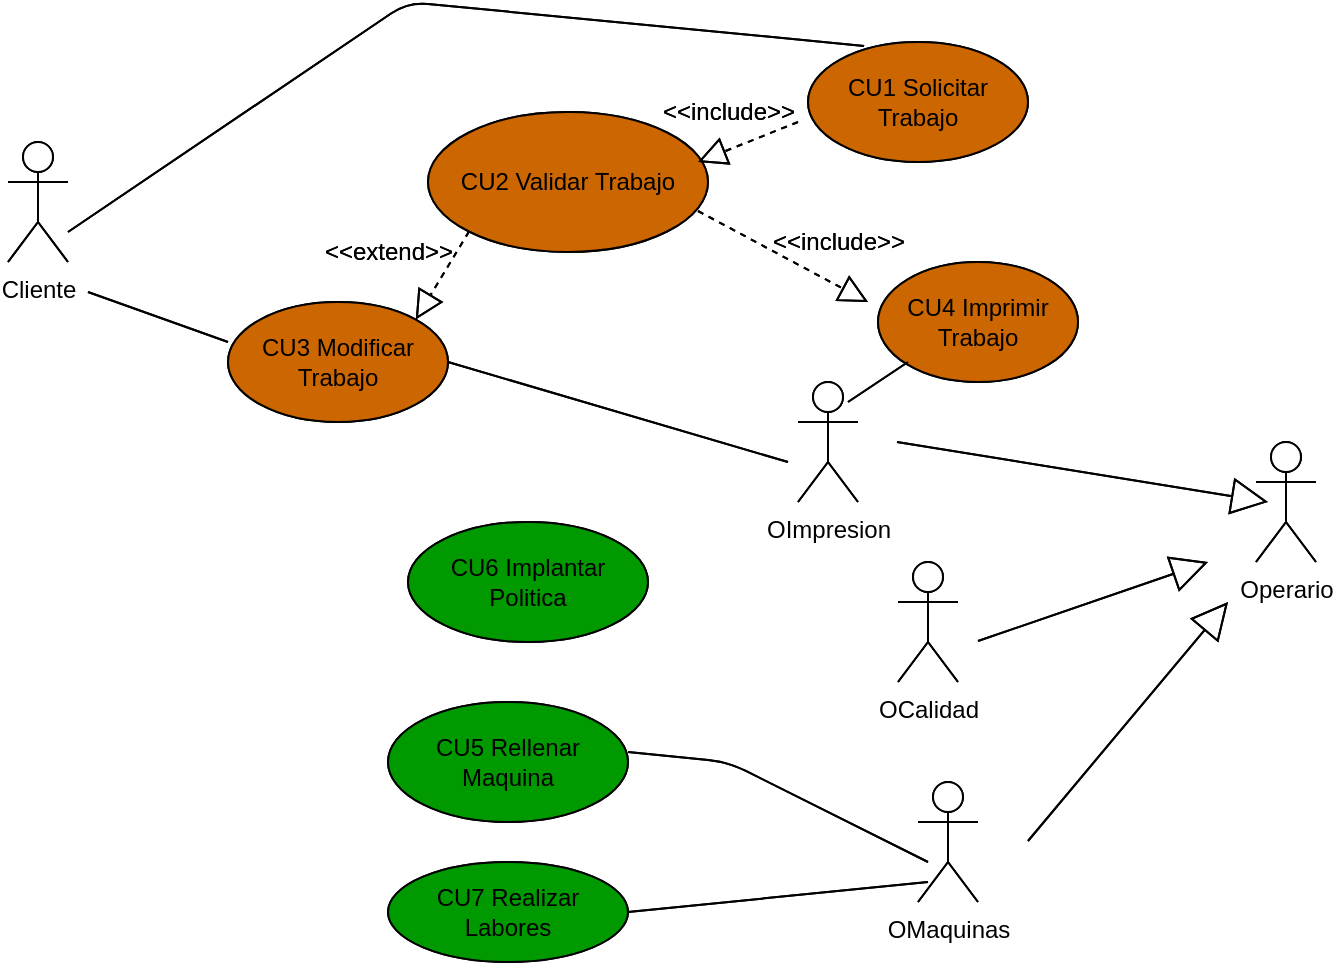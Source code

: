 <mxfile version="12.3.3" type="device" pages="1"><diagram id="n1gcUGyD253cdeYOa6X3" name="Page-1"><mxGraphModel dx="1422" dy="803" grid="1" gridSize="10" guides="1" tooltips="1" connect="1" arrows="1" fold="1" page="1" pageScale="1" pageWidth="1654" pageHeight="1169" math="0" shadow="0"><root><mxCell id="0"/><mxCell id="1" parent="0"/><mxCell id="3D6w9E95ZV0yJmnLJkiV-1" value="&lt;div&gt;Cliente&lt;/div&gt;&lt;div&gt;&lt;br&gt;&lt;/div&gt;" style="shape=umlActor;verticalLabelPosition=bottom;labelBackgroundColor=#ffffff;verticalAlign=top;html=1;" parent="1" vertex="1"><mxGeometry x="170" y="90" width="30" height="60" as="geometry"/></mxCell><mxCell id="3D6w9E95ZV0yJmnLJkiV-2" value="&lt;div&gt;OCalidad&lt;/div&gt;&lt;div&gt;&lt;br&gt;&lt;/div&gt;" style="shape=umlActor;verticalLabelPosition=bottom;labelBackgroundColor=#ffffff;verticalAlign=top;html=1;" parent="1" vertex="1"><mxGeometry x="615" y="300" width="30" height="60" as="geometry"/></mxCell><mxCell id="3D6w9E95ZV0yJmnLJkiV-3" value="OImpresion" style="shape=umlActor;verticalLabelPosition=bottom;labelBackgroundColor=#ffffff;verticalAlign=top;html=1;" parent="1" vertex="1"><mxGeometry x="565" y="210" width="30" height="60" as="geometry"/></mxCell><mxCell id="3D6w9E95ZV0yJmnLJkiV-5" value="&lt;div&gt;OMaquinas&lt;/div&gt;&lt;div&gt;&lt;br&gt;&lt;/div&gt;" style="shape=umlActor;verticalLabelPosition=bottom;labelBackgroundColor=#ffffff;verticalAlign=top;html=1;" parent="1" vertex="1"><mxGeometry x="625" y="410" width="30" height="60" as="geometry"/></mxCell><mxCell id="3D6w9E95ZV0yJmnLJkiV-6" value="&lt;div&gt;Operario&lt;/div&gt;&lt;div&gt;&lt;br&gt;&lt;/div&gt;" style="shape=umlActor;verticalLabelPosition=bottom;labelBackgroundColor=#ffffff;verticalAlign=top;html=1;" parent="1" vertex="1"><mxGeometry x="794" y="240" width="30" height="60" as="geometry"/></mxCell><mxCell id="3D6w9E95ZV0yJmnLJkiV-8" value="CU7 Realizar Labores" style="ellipse;whiteSpace=wrap;html=1;" parent="1" vertex="1"><mxGeometry x="360" y="450" width="120" height="50" as="geometry"/></mxCell><mxCell id="3D6w9E95ZV0yJmnLJkiV-9" value="CU5 Rellenar Maquina" style="ellipse;whiteSpace=wrap;html=1;" parent="1" vertex="1"><mxGeometry x="360" y="370" width="120" height="60" as="geometry"/></mxCell><mxCell id="3D6w9E95ZV0yJmnLJkiV-10" value="CU6 Implantar Politica" style="ellipse;whiteSpace=wrap;html=1;" parent="1" vertex="1"><mxGeometry x="370" y="280" width="120" height="60" as="geometry"/></mxCell><mxCell id="3D6w9E95ZV0yJmnLJkiV-11" value="CU3 Modificar Trabajo" style="ellipse;whiteSpace=wrap;html=1;" parent="1" vertex="1"><mxGeometry x="280" y="170" width="110" height="60" as="geometry"/></mxCell><mxCell id="3D6w9E95ZV0yJmnLJkiV-12" value="CU2 Validar Trabajo" style="ellipse;whiteSpace=wrap;html=1;" parent="1" vertex="1"><mxGeometry x="380" y="75" width="140" height="70" as="geometry"/></mxCell><mxCell id="3D6w9E95ZV0yJmnLJkiV-13" value="CU4 Imprimir Trabajo" style="ellipse;whiteSpace=wrap;html=1;" parent="1" vertex="1"><mxGeometry x="605" y="150" width="100" height="60" as="geometry"/></mxCell><mxCell id="3D6w9E95ZV0yJmnLJkiV-14" value="CU1 Solicitar Trabajo" style="ellipse;whiteSpace=wrap;html=1;" parent="1" vertex="1"><mxGeometry x="570" y="40" width="110" height="60" as="geometry"/></mxCell><mxCell id="3D6w9E95ZV0yJmnLJkiV-15" value="" style="endArrow=block;endSize=16;endFill=0;html=1;" parent="1" edge="1"><mxGeometry width="160" relative="1" as="geometry"><mxPoint x="614.5" y="240" as="sourcePoint"/><mxPoint x="800" y="270" as="targetPoint"/></mxGeometry></mxCell><mxCell id="3D6w9E95ZV0yJmnLJkiV-17" value="" style="endArrow=block;endSize=16;endFill=0;html=1;" parent="1" edge="1"><mxGeometry width="160" relative="1" as="geometry"><mxPoint x="655" y="339.5" as="sourcePoint"/><mxPoint x="770" y="300" as="targetPoint"/></mxGeometry></mxCell><mxCell id="3D6w9E95ZV0yJmnLJkiV-18" value="" style="endArrow=block;endSize=16;endFill=0;html=1;" parent="1" edge="1"><mxGeometry width="160" relative="1" as="geometry"><mxPoint x="680" y="439.5" as="sourcePoint"/><mxPoint x="780" y="320" as="targetPoint"/></mxGeometry></mxCell><mxCell id="IfPlkiIF_Qkr7tkXmBhE-1" value="" style="endArrow=none;html=1;entryX=0.167;entryY=0.833;entryDx=0;entryDy=0;entryPerimeter=0;" edge="1" parent="1" target="3D6w9E95ZV0yJmnLJkiV-5"><mxGeometry width="50" height="50" relative="1" as="geometry"><mxPoint x="480" y="475" as="sourcePoint"/><mxPoint x="530" y="425" as="targetPoint"/></mxGeometry></mxCell><mxCell id="IfPlkiIF_Qkr7tkXmBhE-2" value="" style="endArrow=none;html=1;" edge="1" parent="1"><mxGeometry width="50" height="50" relative="1" as="geometry"><mxPoint x="480" y="395" as="sourcePoint"/><mxPoint x="630" y="450" as="targetPoint"/><Array as="points"><mxPoint x="530" y="400"/></Array></mxGeometry></mxCell><mxCell id="IfPlkiIF_Qkr7tkXmBhE-3" value="" style="endArrow=none;html=1;entryX=0.255;entryY=0.033;entryDx=0;entryDy=0;entryPerimeter=0;" edge="1" parent="1" target="3D6w9E95ZV0yJmnLJkiV-14"><mxGeometry width="50" height="50" relative="1" as="geometry"><mxPoint x="200" y="135" as="sourcePoint"/><mxPoint x="590" y="20" as="targetPoint"/><Array as="points"><mxPoint x="370" y="20"/></Array></mxGeometry></mxCell><mxCell id="IfPlkiIF_Qkr7tkXmBhE-7" value="" style="endArrow=block;dashed=1;endFill=0;endSize=12;html=1;" edge="1" parent="1"><mxGeometry width="160" relative="1" as="geometry"><mxPoint x="515" y="124.5" as="sourcePoint"/><mxPoint x="600" y="170" as="targetPoint"/></mxGeometry></mxCell><mxCell id="IfPlkiIF_Qkr7tkXmBhE-8" value="&amp;lt;&amp;lt;include&amp;gt;&amp;gt;" style="text;html=1;align=center;verticalAlign=middle;resizable=0;points=[];;autosize=1;" vertex="1" parent="1"><mxGeometry x="545" y="130" width="80" height="20" as="geometry"/></mxCell><mxCell id="IfPlkiIF_Qkr7tkXmBhE-9" value="" style="endArrow=block;dashed=1;endFill=0;endSize=12;html=1;entryX=1;entryY=0;entryDx=0;entryDy=0;exitX=0;exitY=1;exitDx=0;exitDy=0;" edge="1" parent="1" source="3D6w9E95ZV0yJmnLJkiV-12" target="3D6w9E95ZV0yJmnLJkiV-11"><mxGeometry width="160" relative="1" as="geometry"><mxPoint x="400" y="129.5" as="sourcePoint"/><mxPoint x="560" y="129.5" as="targetPoint"/></mxGeometry></mxCell><mxCell id="IfPlkiIF_Qkr7tkXmBhE-10" value="&amp;lt;&amp;lt;extend&amp;gt;&amp;gt;" style="text;html=1;align=center;verticalAlign=middle;resizable=0;points=[];;autosize=1;" vertex="1" parent="1"><mxGeometry x="320" y="135" width="80" height="20" as="geometry"/></mxCell><mxCell id="IfPlkiIF_Qkr7tkXmBhE-11" value="" style="endArrow=block;dashed=1;endFill=0;endSize=12;html=1;" edge="1" parent="1"><mxGeometry width="160" relative="1" as="geometry"><mxPoint x="565" y="80" as="sourcePoint"/><mxPoint x="515" y="100" as="targetPoint"/></mxGeometry></mxCell><mxCell id="IfPlkiIF_Qkr7tkXmBhE-12" value="&amp;lt;&amp;lt;include&amp;gt;&amp;gt;" style="text;html=1;align=center;verticalAlign=middle;resizable=0;points=[];;autosize=1;" vertex="1" parent="1"><mxGeometry x="490" y="65" width="80" height="20" as="geometry"/></mxCell><mxCell id="IfPlkiIF_Qkr7tkXmBhE-13" value="" style="endArrow=none;html=1;" edge="1" parent="1"><mxGeometry width="50" height="50" relative="1" as="geometry"><mxPoint x="590" y="220" as="sourcePoint"/><mxPoint x="620" y="200" as="targetPoint"/></mxGeometry></mxCell><mxCell id="IfPlkiIF_Qkr7tkXmBhE-14" value="" style="endArrow=none;html=1;" edge="1" parent="1"><mxGeometry width="50" height="50" relative="1" as="geometry"><mxPoint x="560" y="250" as="sourcePoint"/><mxPoint x="390" y="200" as="targetPoint"/></mxGeometry></mxCell><mxCell id="IfPlkiIF_Qkr7tkXmBhE-15" value="" style="endArrow=none;html=1;entryX=0;entryY=0.333;entryDx=0;entryDy=0;entryPerimeter=0;" edge="1" parent="1" target="3D6w9E95ZV0yJmnLJkiV-11"><mxGeometry width="50" height="50" relative="1" as="geometry"><mxPoint x="210" y="165" as="sourcePoint"/><mxPoint x="260" y="195" as="targetPoint"/></mxGeometry></mxCell><mxCell id="IfPlkiIF_Qkr7tkXmBhE-16" value="fondo" parent="0"/><mxCell id="IfPlkiIF_Qkr7tkXmBhE-17" value="&lt;div&gt;Cliente&lt;/div&gt;&lt;div&gt;&lt;br&gt;&lt;/div&gt;" style="shape=umlActor;verticalLabelPosition=bottom;labelBackgroundColor=#ffffff;verticalAlign=top;html=1;" vertex="1" parent="IfPlkiIF_Qkr7tkXmBhE-16"><mxGeometry x="170" y="90" width="30" height="60" as="geometry"/></mxCell><mxCell id="IfPlkiIF_Qkr7tkXmBhE-18" value="&lt;div&gt;OCalidad&lt;/div&gt;&lt;div&gt;&lt;br&gt;&lt;/div&gt;" style="shape=umlActor;verticalLabelPosition=bottom;labelBackgroundColor=#ffffff;verticalAlign=top;html=1;" vertex="1" parent="IfPlkiIF_Qkr7tkXmBhE-16"><mxGeometry x="615" y="300" width="30" height="60" as="geometry"/></mxCell><mxCell id="IfPlkiIF_Qkr7tkXmBhE-19" value="OImpresion" style="shape=umlActor;verticalLabelPosition=bottom;labelBackgroundColor=#ffffff;verticalAlign=top;html=1;" vertex="1" parent="IfPlkiIF_Qkr7tkXmBhE-16"><mxGeometry x="565" y="210" width="30" height="60" as="geometry"/></mxCell><mxCell id="IfPlkiIF_Qkr7tkXmBhE-20" value="&lt;div&gt;OMaquinas&lt;/div&gt;&lt;div&gt;&lt;br&gt;&lt;/div&gt;" style="shape=umlActor;verticalLabelPosition=bottom;labelBackgroundColor=#ffffff;verticalAlign=top;html=1;" vertex="1" parent="IfPlkiIF_Qkr7tkXmBhE-16"><mxGeometry x="625" y="410" width="30" height="60" as="geometry"/></mxCell><mxCell id="IfPlkiIF_Qkr7tkXmBhE-21" value="&lt;div&gt;Operario&lt;/div&gt;&lt;div&gt;&lt;br&gt;&lt;/div&gt;" style="shape=umlActor;verticalLabelPosition=bottom;labelBackgroundColor=#ffffff;verticalAlign=top;html=1;" vertex="1" parent="IfPlkiIF_Qkr7tkXmBhE-16"><mxGeometry x="794" y="240" width="30" height="60" as="geometry"/></mxCell><mxCell id="IfPlkiIF_Qkr7tkXmBhE-22" value="CU7 Realizar Labores" style="ellipse;whiteSpace=wrap;html=1;fillColor=#009900;" vertex="1" parent="IfPlkiIF_Qkr7tkXmBhE-16"><mxGeometry x="360" y="450" width="120" height="50" as="geometry"/></mxCell><mxCell id="IfPlkiIF_Qkr7tkXmBhE-23" value="CU5 Rellenar Maquina" style="ellipse;whiteSpace=wrap;html=1;fillColor=#009900;" vertex="1" parent="IfPlkiIF_Qkr7tkXmBhE-16"><mxGeometry x="360" y="370" width="120" height="60" as="geometry"/></mxCell><mxCell id="IfPlkiIF_Qkr7tkXmBhE-24" value="CU6 Implantar Politica" style="ellipse;whiteSpace=wrap;html=1;fillColor=#009900;" vertex="1" parent="IfPlkiIF_Qkr7tkXmBhE-16"><mxGeometry x="370" y="280" width="120" height="60" as="geometry"/></mxCell><mxCell id="IfPlkiIF_Qkr7tkXmBhE-25" value="CU3 Modificar Trabajo" style="ellipse;whiteSpace=wrap;html=1;fillColor=#CC6600;" vertex="1" parent="IfPlkiIF_Qkr7tkXmBhE-16"><mxGeometry x="280" y="170" width="110" height="60" as="geometry"/></mxCell><mxCell id="IfPlkiIF_Qkr7tkXmBhE-26" value="CU2 Validar Trabajo" style="ellipse;whiteSpace=wrap;html=1;fillColor=#CC6600;" vertex="1" parent="IfPlkiIF_Qkr7tkXmBhE-16"><mxGeometry x="380" y="75" width="140" height="70" as="geometry"/></mxCell><mxCell id="IfPlkiIF_Qkr7tkXmBhE-27" value="CU4 Imprimir Trabajo" style="ellipse;whiteSpace=wrap;html=1;fillColor=#CC6600;" vertex="1" parent="IfPlkiIF_Qkr7tkXmBhE-16"><mxGeometry x="605" y="150" width="100" height="60" as="geometry"/></mxCell><mxCell id="IfPlkiIF_Qkr7tkXmBhE-28" value="CU1 Solicitar Trabajo" style="ellipse;whiteSpace=wrap;html=1;fillColor=#CC6600;" vertex="1" parent="IfPlkiIF_Qkr7tkXmBhE-16"><mxGeometry x="570" y="40" width="110" height="60" as="geometry"/></mxCell><mxCell id="IfPlkiIF_Qkr7tkXmBhE-29" value="" style="endArrow=block;endSize=16;endFill=0;html=1;" edge="1" parent="IfPlkiIF_Qkr7tkXmBhE-16"><mxGeometry width="160" relative="1" as="geometry"><mxPoint x="614.5" y="240" as="sourcePoint"/><mxPoint x="800" y="270" as="targetPoint"/></mxGeometry></mxCell><mxCell id="IfPlkiIF_Qkr7tkXmBhE-30" value="" style="endArrow=block;endSize=16;endFill=0;html=1;" edge="1" parent="IfPlkiIF_Qkr7tkXmBhE-16"><mxGeometry width="160" relative="1" as="geometry"><mxPoint x="655" y="339.5" as="sourcePoint"/><mxPoint x="770" y="300" as="targetPoint"/></mxGeometry></mxCell><mxCell id="IfPlkiIF_Qkr7tkXmBhE-31" value="" style="endArrow=block;endSize=16;endFill=0;html=1;" edge="1" parent="IfPlkiIF_Qkr7tkXmBhE-16"><mxGeometry width="160" relative="1" as="geometry"><mxPoint x="680" y="439.5" as="sourcePoint"/><mxPoint x="780" y="320" as="targetPoint"/></mxGeometry></mxCell><mxCell id="IfPlkiIF_Qkr7tkXmBhE-32" value="" style="endArrow=none;html=1;entryX=0.167;entryY=0.833;entryDx=0;entryDy=0;entryPerimeter=0;" edge="1" parent="IfPlkiIF_Qkr7tkXmBhE-16" target="IfPlkiIF_Qkr7tkXmBhE-20"><mxGeometry width="50" height="50" relative="1" as="geometry"><mxPoint x="480" y="475" as="sourcePoint"/><mxPoint x="530" y="425" as="targetPoint"/></mxGeometry></mxCell><mxCell id="IfPlkiIF_Qkr7tkXmBhE-33" value="" style="endArrow=none;html=1;" edge="1" parent="IfPlkiIF_Qkr7tkXmBhE-16"><mxGeometry width="50" height="50" relative="1" as="geometry"><mxPoint x="480" y="395" as="sourcePoint"/><mxPoint x="630" y="450" as="targetPoint"/><Array as="points"><mxPoint x="530" y="400"/></Array></mxGeometry></mxCell><mxCell id="IfPlkiIF_Qkr7tkXmBhE-34" value="" style="endArrow=none;html=1;entryX=0.255;entryY=0.033;entryDx=0;entryDy=0;entryPerimeter=0;" edge="1" parent="IfPlkiIF_Qkr7tkXmBhE-16" target="IfPlkiIF_Qkr7tkXmBhE-28"><mxGeometry width="50" height="50" relative="1" as="geometry"><mxPoint x="200" y="135" as="sourcePoint"/><mxPoint x="590" y="20" as="targetPoint"/><Array as="points"><mxPoint x="370" y="20"/></Array></mxGeometry></mxCell><mxCell id="IfPlkiIF_Qkr7tkXmBhE-35" value="" style="endArrow=block;dashed=1;endFill=0;endSize=12;html=1;" edge="1" parent="IfPlkiIF_Qkr7tkXmBhE-16"><mxGeometry width="160" relative="1" as="geometry"><mxPoint x="515" y="124.5" as="sourcePoint"/><mxPoint x="600" y="170" as="targetPoint"/></mxGeometry></mxCell><mxCell id="IfPlkiIF_Qkr7tkXmBhE-36" value="&amp;lt;&amp;lt;include&amp;gt;&amp;gt;" style="text;html=1;align=center;verticalAlign=middle;resizable=0;points=[];;autosize=1;" vertex="1" parent="IfPlkiIF_Qkr7tkXmBhE-16"><mxGeometry x="545" y="130" width="80" height="20" as="geometry"/></mxCell><mxCell id="IfPlkiIF_Qkr7tkXmBhE-37" value="" style="endArrow=block;dashed=1;endFill=0;endSize=12;html=1;entryX=1;entryY=0;entryDx=0;entryDy=0;exitX=0;exitY=1;exitDx=0;exitDy=0;" edge="1" parent="IfPlkiIF_Qkr7tkXmBhE-16" source="IfPlkiIF_Qkr7tkXmBhE-26" target="IfPlkiIF_Qkr7tkXmBhE-25"><mxGeometry width="160" relative="1" as="geometry"><mxPoint x="400" y="129.5" as="sourcePoint"/><mxPoint x="560" y="129.5" as="targetPoint"/></mxGeometry></mxCell><mxCell id="IfPlkiIF_Qkr7tkXmBhE-38" value="&amp;lt;&amp;lt;extend&amp;gt;&amp;gt;" style="text;html=1;align=center;verticalAlign=middle;resizable=0;points=[];;autosize=1;" vertex="1" parent="IfPlkiIF_Qkr7tkXmBhE-16"><mxGeometry x="320" y="135" width="80" height="20" as="geometry"/></mxCell><mxCell id="IfPlkiIF_Qkr7tkXmBhE-39" value="" style="endArrow=block;dashed=1;endFill=0;endSize=12;html=1;" edge="1" parent="IfPlkiIF_Qkr7tkXmBhE-16"><mxGeometry width="160" relative="1" as="geometry"><mxPoint x="565" y="80" as="sourcePoint"/><mxPoint x="515" y="100" as="targetPoint"/></mxGeometry></mxCell><mxCell id="IfPlkiIF_Qkr7tkXmBhE-40" value="&amp;lt;&amp;lt;include&amp;gt;&amp;gt;" style="text;html=1;align=center;verticalAlign=middle;resizable=0;points=[];;autosize=1;" vertex="1" parent="IfPlkiIF_Qkr7tkXmBhE-16"><mxGeometry x="490" y="65" width="80" height="20" as="geometry"/></mxCell><mxCell id="IfPlkiIF_Qkr7tkXmBhE-41" value="" style="endArrow=none;html=1;" edge="1" parent="IfPlkiIF_Qkr7tkXmBhE-16"><mxGeometry width="50" height="50" relative="1" as="geometry"><mxPoint x="590" y="220" as="sourcePoint"/><mxPoint x="620" y="200" as="targetPoint"/></mxGeometry></mxCell><mxCell id="IfPlkiIF_Qkr7tkXmBhE-42" value="" style="endArrow=none;html=1;" edge="1" parent="IfPlkiIF_Qkr7tkXmBhE-16"><mxGeometry width="50" height="50" relative="1" as="geometry"><mxPoint x="560" y="250" as="sourcePoint"/><mxPoint x="390" y="200" as="targetPoint"/></mxGeometry></mxCell><mxCell id="IfPlkiIF_Qkr7tkXmBhE-43" value="" style="endArrow=none;html=1;entryX=0;entryY=0.333;entryDx=0;entryDy=0;entryPerimeter=0;" edge="1" parent="IfPlkiIF_Qkr7tkXmBhE-16" target="IfPlkiIF_Qkr7tkXmBhE-25"><mxGeometry width="50" height="50" relative="1" as="geometry"><mxPoint x="210" y="165" as="sourcePoint"/><mxPoint x="260" y="195" as="targetPoint"/></mxGeometry></mxCell></root></mxGraphModel></diagram></mxfile>